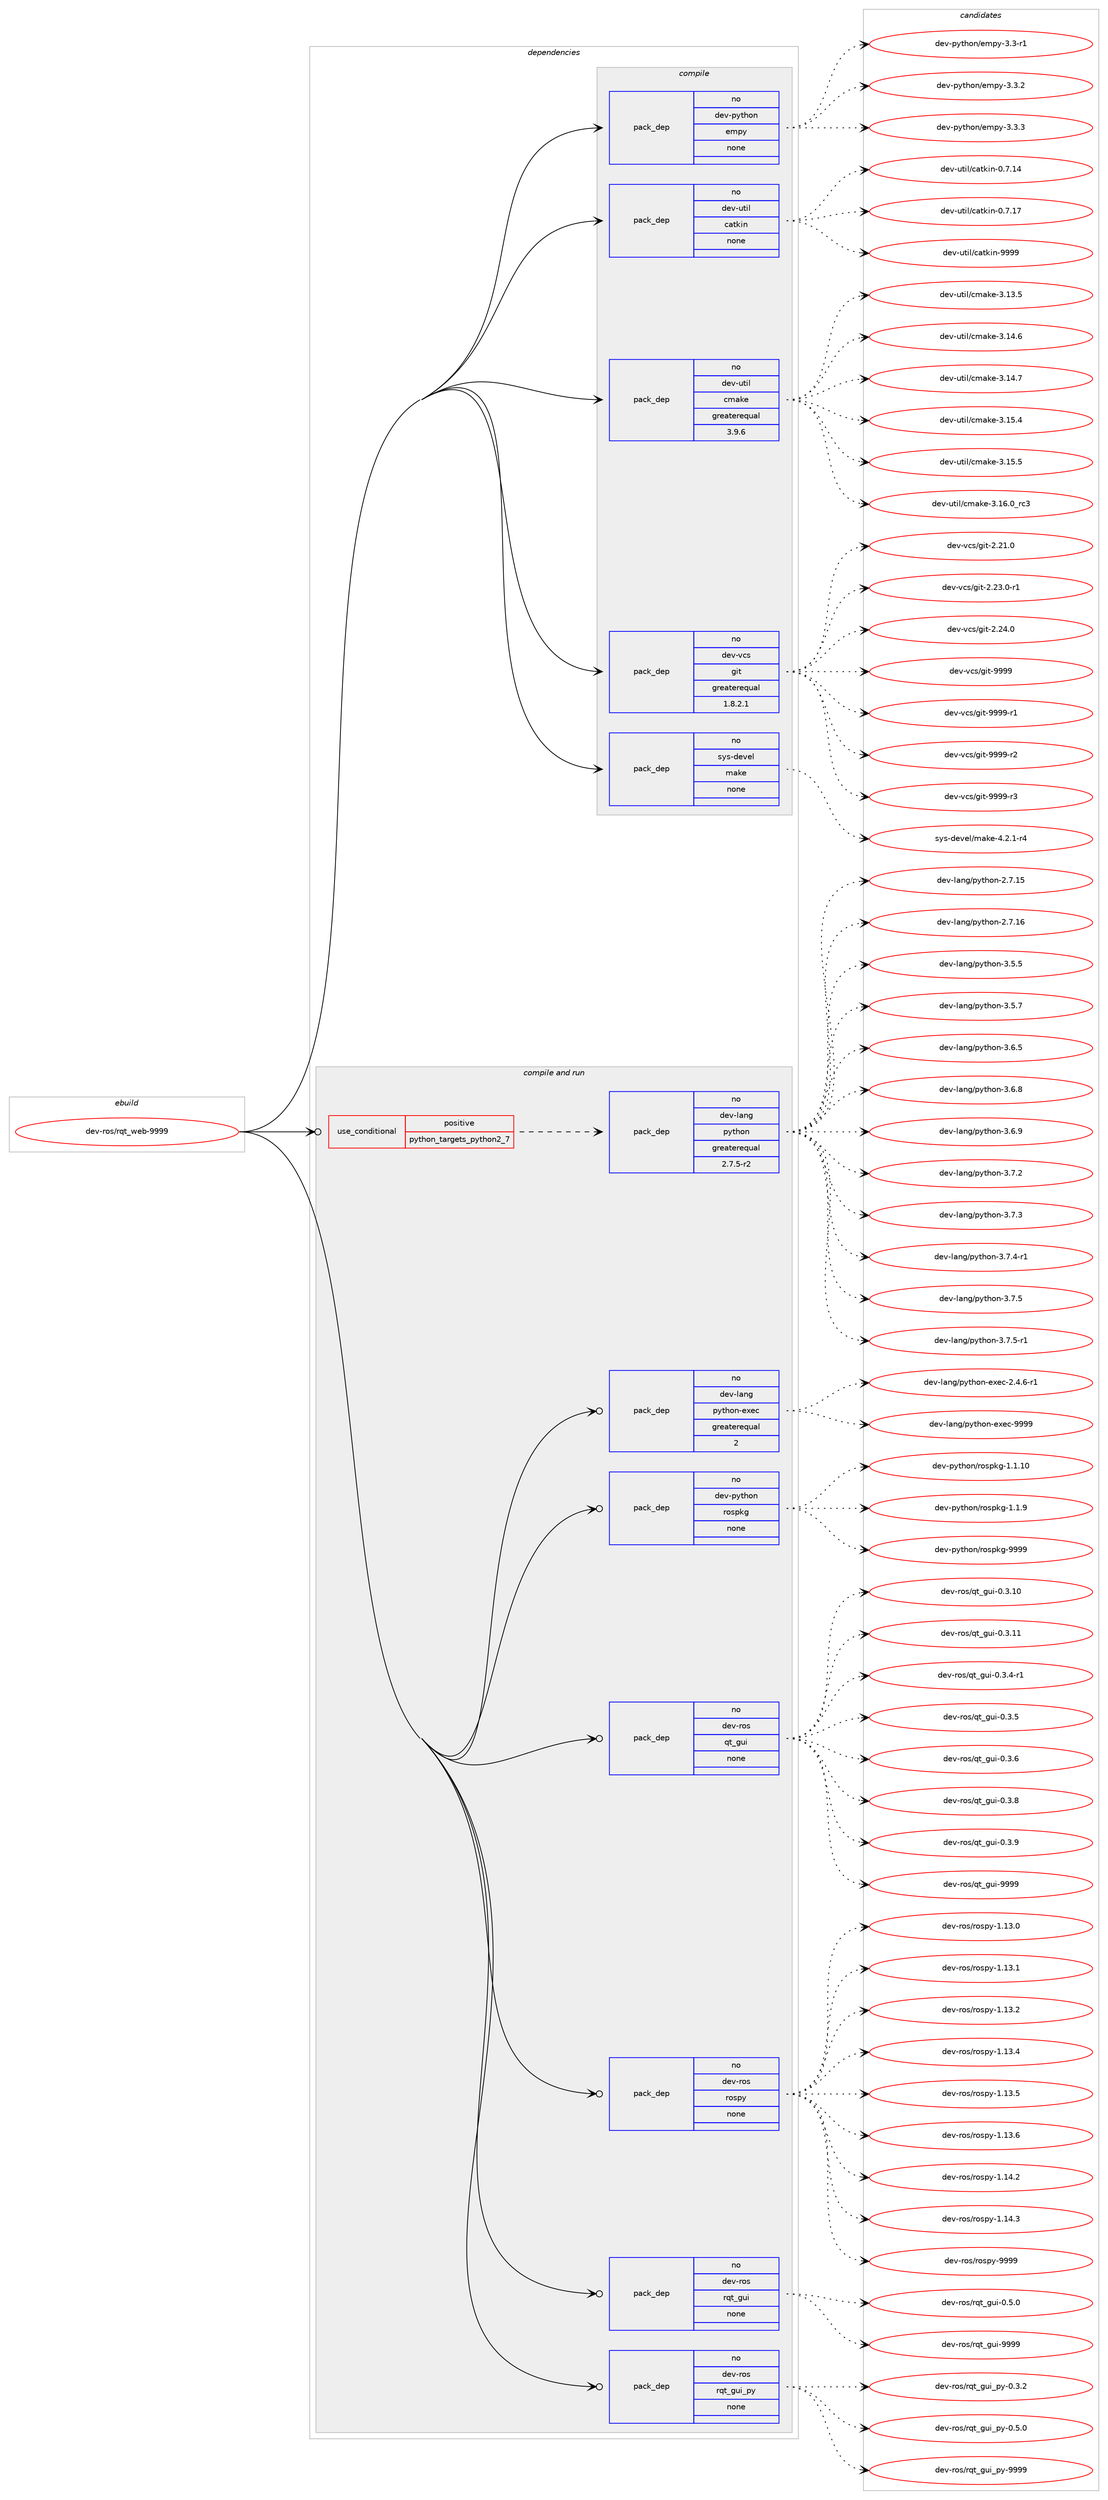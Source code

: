 digraph prolog {

# *************
# Graph options
# *************

newrank=true;
concentrate=true;
compound=true;
graph [rankdir=LR,fontname=Helvetica,fontsize=10,ranksep=1.5];#, ranksep=2.5, nodesep=0.2];
edge  [arrowhead=vee];
node  [fontname=Helvetica,fontsize=10];

# **********
# The ebuild
# **********

subgraph cluster_leftcol {
color=gray;
rank=same;
label=<<i>ebuild</i>>;
id [label="dev-ros/rqt_web-9999", color=red, width=4, href="../dev-ros/rqt_web-9999.svg"];
}

# ****************
# The dependencies
# ****************

subgraph cluster_midcol {
color=gray;
label=<<i>dependencies</i>>;
subgraph cluster_compile {
fillcolor="#eeeeee";
style=filled;
label=<<i>compile</i>>;
subgraph pack499309 {
dependency666566 [label=<<TABLE BORDER="0" CELLBORDER="1" CELLSPACING="0" CELLPADDING="4" WIDTH="220"><TR><TD ROWSPAN="6" CELLPADDING="30">pack_dep</TD></TR><TR><TD WIDTH="110">no</TD></TR><TR><TD>dev-python</TD></TR><TR><TD>empy</TD></TR><TR><TD>none</TD></TR><TR><TD></TD></TR></TABLE>>, shape=none, color=blue];
}
id:e -> dependency666566:w [weight=20,style="solid",arrowhead="vee"];
subgraph pack499310 {
dependency666567 [label=<<TABLE BORDER="0" CELLBORDER="1" CELLSPACING="0" CELLPADDING="4" WIDTH="220"><TR><TD ROWSPAN="6" CELLPADDING="30">pack_dep</TD></TR><TR><TD WIDTH="110">no</TD></TR><TR><TD>dev-util</TD></TR><TR><TD>catkin</TD></TR><TR><TD>none</TD></TR><TR><TD></TD></TR></TABLE>>, shape=none, color=blue];
}
id:e -> dependency666567:w [weight=20,style="solid",arrowhead="vee"];
subgraph pack499311 {
dependency666568 [label=<<TABLE BORDER="0" CELLBORDER="1" CELLSPACING="0" CELLPADDING="4" WIDTH="220"><TR><TD ROWSPAN="6" CELLPADDING="30">pack_dep</TD></TR><TR><TD WIDTH="110">no</TD></TR><TR><TD>dev-util</TD></TR><TR><TD>cmake</TD></TR><TR><TD>greaterequal</TD></TR><TR><TD>3.9.6</TD></TR></TABLE>>, shape=none, color=blue];
}
id:e -> dependency666568:w [weight=20,style="solid",arrowhead="vee"];
subgraph pack499312 {
dependency666569 [label=<<TABLE BORDER="0" CELLBORDER="1" CELLSPACING="0" CELLPADDING="4" WIDTH="220"><TR><TD ROWSPAN="6" CELLPADDING="30">pack_dep</TD></TR><TR><TD WIDTH="110">no</TD></TR><TR><TD>dev-vcs</TD></TR><TR><TD>git</TD></TR><TR><TD>greaterequal</TD></TR><TR><TD>1.8.2.1</TD></TR></TABLE>>, shape=none, color=blue];
}
id:e -> dependency666569:w [weight=20,style="solid",arrowhead="vee"];
subgraph pack499313 {
dependency666570 [label=<<TABLE BORDER="0" CELLBORDER="1" CELLSPACING="0" CELLPADDING="4" WIDTH="220"><TR><TD ROWSPAN="6" CELLPADDING="30">pack_dep</TD></TR><TR><TD WIDTH="110">no</TD></TR><TR><TD>sys-devel</TD></TR><TR><TD>make</TD></TR><TR><TD>none</TD></TR><TR><TD></TD></TR></TABLE>>, shape=none, color=blue];
}
id:e -> dependency666570:w [weight=20,style="solid",arrowhead="vee"];
}
subgraph cluster_compileandrun {
fillcolor="#eeeeee";
style=filled;
label=<<i>compile and run</i>>;
subgraph cond155351 {
dependency666571 [label=<<TABLE BORDER="0" CELLBORDER="1" CELLSPACING="0" CELLPADDING="4"><TR><TD ROWSPAN="3" CELLPADDING="10">use_conditional</TD></TR><TR><TD>positive</TD></TR><TR><TD>python_targets_python2_7</TD></TR></TABLE>>, shape=none, color=red];
subgraph pack499314 {
dependency666572 [label=<<TABLE BORDER="0" CELLBORDER="1" CELLSPACING="0" CELLPADDING="4" WIDTH="220"><TR><TD ROWSPAN="6" CELLPADDING="30">pack_dep</TD></TR><TR><TD WIDTH="110">no</TD></TR><TR><TD>dev-lang</TD></TR><TR><TD>python</TD></TR><TR><TD>greaterequal</TD></TR><TR><TD>2.7.5-r2</TD></TR></TABLE>>, shape=none, color=blue];
}
dependency666571:e -> dependency666572:w [weight=20,style="dashed",arrowhead="vee"];
}
id:e -> dependency666571:w [weight=20,style="solid",arrowhead="odotvee"];
subgraph pack499315 {
dependency666573 [label=<<TABLE BORDER="0" CELLBORDER="1" CELLSPACING="0" CELLPADDING="4" WIDTH="220"><TR><TD ROWSPAN="6" CELLPADDING="30">pack_dep</TD></TR><TR><TD WIDTH="110">no</TD></TR><TR><TD>dev-lang</TD></TR><TR><TD>python-exec</TD></TR><TR><TD>greaterequal</TD></TR><TR><TD>2</TD></TR></TABLE>>, shape=none, color=blue];
}
id:e -> dependency666573:w [weight=20,style="solid",arrowhead="odotvee"];
subgraph pack499316 {
dependency666574 [label=<<TABLE BORDER="0" CELLBORDER="1" CELLSPACING="0" CELLPADDING="4" WIDTH="220"><TR><TD ROWSPAN="6" CELLPADDING="30">pack_dep</TD></TR><TR><TD WIDTH="110">no</TD></TR><TR><TD>dev-python</TD></TR><TR><TD>rospkg</TD></TR><TR><TD>none</TD></TR><TR><TD></TD></TR></TABLE>>, shape=none, color=blue];
}
id:e -> dependency666574:w [weight=20,style="solid",arrowhead="odotvee"];
subgraph pack499317 {
dependency666575 [label=<<TABLE BORDER="0" CELLBORDER="1" CELLSPACING="0" CELLPADDING="4" WIDTH="220"><TR><TD ROWSPAN="6" CELLPADDING="30">pack_dep</TD></TR><TR><TD WIDTH="110">no</TD></TR><TR><TD>dev-ros</TD></TR><TR><TD>qt_gui</TD></TR><TR><TD>none</TD></TR><TR><TD></TD></TR></TABLE>>, shape=none, color=blue];
}
id:e -> dependency666575:w [weight=20,style="solid",arrowhead="odotvee"];
subgraph pack499318 {
dependency666576 [label=<<TABLE BORDER="0" CELLBORDER="1" CELLSPACING="0" CELLPADDING="4" WIDTH="220"><TR><TD ROWSPAN="6" CELLPADDING="30">pack_dep</TD></TR><TR><TD WIDTH="110">no</TD></TR><TR><TD>dev-ros</TD></TR><TR><TD>rospy</TD></TR><TR><TD>none</TD></TR><TR><TD></TD></TR></TABLE>>, shape=none, color=blue];
}
id:e -> dependency666576:w [weight=20,style="solid",arrowhead="odotvee"];
subgraph pack499319 {
dependency666577 [label=<<TABLE BORDER="0" CELLBORDER="1" CELLSPACING="0" CELLPADDING="4" WIDTH="220"><TR><TD ROWSPAN="6" CELLPADDING="30">pack_dep</TD></TR><TR><TD WIDTH="110">no</TD></TR><TR><TD>dev-ros</TD></TR><TR><TD>rqt_gui</TD></TR><TR><TD>none</TD></TR><TR><TD></TD></TR></TABLE>>, shape=none, color=blue];
}
id:e -> dependency666577:w [weight=20,style="solid",arrowhead="odotvee"];
subgraph pack499320 {
dependency666578 [label=<<TABLE BORDER="0" CELLBORDER="1" CELLSPACING="0" CELLPADDING="4" WIDTH="220"><TR><TD ROWSPAN="6" CELLPADDING="30">pack_dep</TD></TR><TR><TD WIDTH="110">no</TD></TR><TR><TD>dev-ros</TD></TR><TR><TD>rqt_gui_py</TD></TR><TR><TD>none</TD></TR><TR><TD></TD></TR></TABLE>>, shape=none, color=blue];
}
id:e -> dependency666578:w [weight=20,style="solid",arrowhead="odotvee"];
}
subgraph cluster_run {
fillcolor="#eeeeee";
style=filled;
label=<<i>run</i>>;
}
}

# **************
# The candidates
# **************

subgraph cluster_choices {
rank=same;
color=gray;
label=<<i>candidates</i>>;

subgraph choice499309 {
color=black;
nodesep=1;
choice1001011184511212111610411111047101109112121455146514511449 [label="dev-python/empy-3.3-r1", color=red, width=4,href="../dev-python/empy-3.3-r1.svg"];
choice1001011184511212111610411111047101109112121455146514650 [label="dev-python/empy-3.3.2", color=red, width=4,href="../dev-python/empy-3.3.2.svg"];
choice1001011184511212111610411111047101109112121455146514651 [label="dev-python/empy-3.3.3", color=red, width=4,href="../dev-python/empy-3.3.3.svg"];
dependency666566:e -> choice1001011184511212111610411111047101109112121455146514511449:w [style=dotted,weight="100"];
dependency666566:e -> choice1001011184511212111610411111047101109112121455146514650:w [style=dotted,weight="100"];
dependency666566:e -> choice1001011184511212111610411111047101109112121455146514651:w [style=dotted,weight="100"];
}
subgraph choice499310 {
color=black;
nodesep=1;
choice1001011184511711610510847999711610710511045484655464952 [label="dev-util/catkin-0.7.14", color=red, width=4,href="../dev-util/catkin-0.7.14.svg"];
choice1001011184511711610510847999711610710511045484655464955 [label="dev-util/catkin-0.7.17", color=red, width=4,href="../dev-util/catkin-0.7.17.svg"];
choice100101118451171161051084799971161071051104557575757 [label="dev-util/catkin-9999", color=red, width=4,href="../dev-util/catkin-9999.svg"];
dependency666567:e -> choice1001011184511711610510847999711610710511045484655464952:w [style=dotted,weight="100"];
dependency666567:e -> choice1001011184511711610510847999711610710511045484655464955:w [style=dotted,weight="100"];
dependency666567:e -> choice100101118451171161051084799971161071051104557575757:w [style=dotted,weight="100"];
}
subgraph choice499311 {
color=black;
nodesep=1;
choice1001011184511711610510847991099710710145514649514653 [label="dev-util/cmake-3.13.5", color=red, width=4,href="../dev-util/cmake-3.13.5.svg"];
choice1001011184511711610510847991099710710145514649524654 [label="dev-util/cmake-3.14.6", color=red, width=4,href="../dev-util/cmake-3.14.6.svg"];
choice1001011184511711610510847991099710710145514649524655 [label="dev-util/cmake-3.14.7", color=red, width=4,href="../dev-util/cmake-3.14.7.svg"];
choice1001011184511711610510847991099710710145514649534652 [label="dev-util/cmake-3.15.4", color=red, width=4,href="../dev-util/cmake-3.15.4.svg"];
choice1001011184511711610510847991099710710145514649534653 [label="dev-util/cmake-3.15.5", color=red, width=4,href="../dev-util/cmake-3.15.5.svg"];
choice1001011184511711610510847991099710710145514649544648951149951 [label="dev-util/cmake-3.16.0_rc3", color=red, width=4,href="../dev-util/cmake-3.16.0_rc3.svg"];
dependency666568:e -> choice1001011184511711610510847991099710710145514649514653:w [style=dotted,weight="100"];
dependency666568:e -> choice1001011184511711610510847991099710710145514649524654:w [style=dotted,weight="100"];
dependency666568:e -> choice1001011184511711610510847991099710710145514649524655:w [style=dotted,weight="100"];
dependency666568:e -> choice1001011184511711610510847991099710710145514649534652:w [style=dotted,weight="100"];
dependency666568:e -> choice1001011184511711610510847991099710710145514649534653:w [style=dotted,weight="100"];
dependency666568:e -> choice1001011184511711610510847991099710710145514649544648951149951:w [style=dotted,weight="100"];
}
subgraph choice499312 {
color=black;
nodesep=1;
choice10010111845118991154710310511645504650494648 [label="dev-vcs/git-2.21.0", color=red, width=4,href="../dev-vcs/git-2.21.0.svg"];
choice100101118451189911547103105116455046505146484511449 [label="dev-vcs/git-2.23.0-r1", color=red, width=4,href="../dev-vcs/git-2.23.0-r1.svg"];
choice10010111845118991154710310511645504650524648 [label="dev-vcs/git-2.24.0", color=red, width=4,href="../dev-vcs/git-2.24.0.svg"];
choice1001011184511899115471031051164557575757 [label="dev-vcs/git-9999", color=red, width=4,href="../dev-vcs/git-9999.svg"];
choice10010111845118991154710310511645575757574511449 [label="dev-vcs/git-9999-r1", color=red, width=4,href="../dev-vcs/git-9999-r1.svg"];
choice10010111845118991154710310511645575757574511450 [label="dev-vcs/git-9999-r2", color=red, width=4,href="../dev-vcs/git-9999-r2.svg"];
choice10010111845118991154710310511645575757574511451 [label="dev-vcs/git-9999-r3", color=red, width=4,href="../dev-vcs/git-9999-r3.svg"];
dependency666569:e -> choice10010111845118991154710310511645504650494648:w [style=dotted,weight="100"];
dependency666569:e -> choice100101118451189911547103105116455046505146484511449:w [style=dotted,weight="100"];
dependency666569:e -> choice10010111845118991154710310511645504650524648:w [style=dotted,weight="100"];
dependency666569:e -> choice1001011184511899115471031051164557575757:w [style=dotted,weight="100"];
dependency666569:e -> choice10010111845118991154710310511645575757574511449:w [style=dotted,weight="100"];
dependency666569:e -> choice10010111845118991154710310511645575757574511450:w [style=dotted,weight="100"];
dependency666569:e -> choice10010111845118991154710310511645575757574511451:w [style=dotted,weight="100"];
}
subgraph choice499313 {
color=black;
nodesep=1;
choice1151211154510010111810110847109971071014552465046494511452 [label="sys-devel/make-4.2.1-r4", color=red, width=4,href="../sys-devel/make-4.2.1-r4.svg"];
dependency666570:e -> choice1151211154510010111810110847109971071014552465046494511452:w [style=dotted,weight="100"];
}
subgraph choice499314 {
color=black;
nodesep=1;
choice10010111845108971101034711212111610411111045504655464953 [label="dev-lang/python-2.7.15", color=red, width=4,href="../dev-lang/python-2.7.15.svg"];
choice10010111845108971101034711212111610411111045504655464954 [label="dev-lang/python-2.7.16", color=red, width=4,href="../dev-lang/python-2.7.16.svg"];
choice100101118451089711010347112121116104111110455146534653 [label="dev-lang/python-3.5.5", color=red, width=4,href="../dev-lang/python-3.5.5.svg"];
choice100101118451089711010347112121116104111110455146534655 [label="dev-lang/python-3.5.7", color=red, width=4,href="../dev-lang/python-3.5.7.svg"];
choice100101118451089711010347112121116104111110455146544653 [label="dev-lang/python-3.6.5", color=red, width=4,href="../dev-lang/python-3.6.5.svg"];
choice100101118451089711010347112121116104111110455146544656 [label="dev-lang/python-3.6.8", color=red, width=4,href="../dev-lang/python-3.6.8.svg"];
choice100101118451089711010347112121116104111110455146544657 [label="dev-lang/python-3.6.9", color=red, width=4,href="../dev-lang/python-3.6.9.svg"];
choice100101118451089711010347112121116104111110455146554650 [label="dev-lang/python-3.7.2", color=red, width=4,href="../dev-lang/python-3.7.2.svg"];
choice100101118451089711010347112121116104111110455146554651 [label="dev-lang/python-3.7.3", color=red, width=4,href="../dev-lang/python-3.7.3.svg"];
choice1001011184510897110103471121211161041111104551465546524511449 [label="dev-lang/python-3.7.4-r1", color=red, width=4,href="../dev-lang/python-3.7.4-r1.svg"];
choice100101118451089711010347112121116104111110455146554653 [label="dev-lang/python-3.7.5", color=red, width=4,href="../dev-lang/python-3.7.5.svg"];
choice1001011184510897110103471121211161041111104551465546534511449 [label="dev-lang/python-3.7.5-r1", color=red, width=4,href="../dev-lang/python-3.7.5-r1.svg"];
dependency666572:e -> choice10010111845108971101034711212111610411111045504655464953:w [style=dotted,weight="100"];
dependency666572:e -> choice10010111845108971101034711212111610411111045504655464954:w [style=dotted,weight="100"];
dependency666572:e -> choice100101118451089711010347112121116104111110455146534653:w [style=dotted,weight="100"];
dependency666572:e -> choice100101118451089711010347112121116104111110455146534655:w [style=dotted,weight="100"];
dependency666572:e -> choice100101118451089711010347112121116104111110455146544653:w [style=dotted,weight="100"];
dependency666572:e -> choice100101118451089711010347112121116104111110455146544656:w [style=dotted,weight="100"];
dependency666572:e -> choice100101118451089711010347112121116104111110455146544657:w [style=dotted,weight="100"];
dependency666572:e -> choice100101118451089711010347112121116104111110455146554650:w [style=dotted,weight="100"];
dependency666572:e -> choice100101118451089711010347112121116104111110455146554651:w [style=dotted,weight="100"];
dependency666572:e -> choice1001011184510897110103471121211161041111104551465546524511449:w [style=dotted,weight="100"];
dependency666572:e -> choice100101118451089711010347112121116104111110455146554653:w [style=dotted,weight="100"];
dependency666572:e -> choice1001011184510897110103471121211161041111104551465546534511449:w [style=dotted,weight="100"];
}
subgraph choice499315 {
color=black;
nodesep=1;
choice10010111845108971101034711212111610411111045101120101994550465246544511449 [label="dev-lang/python-exec-2.4.6-r1", color=red, width=4,href="../dev-lang/python-exec-2.4.6-r1.svg"];
choice10010111845108971101034711212111610411111045101120101994557575757 [label="dev-lang/python-exec-9999", color=red, width=4,href="../dev-lang/python-exec-9999.svg"];
dependency666573:e -> choice10010111845108971101034711212111610411111045101120101994550465246544511449:w [style=dotted,weight="100"];
dependency666573:e -> choice10010111845108971101034711212111610411111045101120101994557575757:w [style=dotted,weight="100"];
}
subgraph choice499316 {
color=black;
nodesep=1;
choice100101118451121211161041111104711411111511210710345494649464948 [label="dev-python/rospkg-1.1.10", color=red, width=4,href="../dev-python/rospkg-1.1.10.svg"];
choice1001011184511212111610411111047114111115112107103454946494657 [label="dev-python/rospkg-1.1.9", color=red, width=4,href="../dev-python/rospkg-1.1.9.svg"];
choice10010111845112121116104111110471141111151121071034557575757 [label="dev-python/rospkg-9999", color=red, width=4,href="../dev-python/rospkg-9999.svg"];
dependency666574:e -> choice100101118451121211161041111104711411111511210710345494649464948:w [style=dotted,weight="100"];
dependency666574:e -> choice1001011184511212111610411111047114111115112107103454946494657:w [style=dotted,weight="100"];
dependency666574:e -> choice10010111845112121116104111110471141111151121071034557575757:w [style=dotted,weight="100"];
}
subgraph choice499317 {
color=black;
nodesep=1;
choice10010111845114111115471131169510311710545484651464948 [label="dev-ros/qt_gui-0.3.10", color=red, width=4,href="../dev-ros/qt_gui-0.3.10.svg"];
choice10010111845114111115471131169510311710545484651464949 [label="dev-ros/qt_gui-0.3.11", color=red, width=4,href="../dev-ros/qt_gui-0.3.11.svg"];
choice1001011184511411111547113116951031171054548465146524511449 [label="dev-ros/qt_gui-0.3.4-r1", color=red, width=4,href="../dev-ros/qt_gui-0.3.4-r1.svg"];
choice100101118451141111154711311695103117105454846514653 [label="dev-ros/qt_gui-0.3.5", color=red, width=4,href="../dev-ros/qt_gui-0.3.5.svg"];
choice100101118451141111154711311695103117105454846514654 [label="dev-ros/qt_gui-0.3.6", color=red, width=4,href="../dev-ros/qt_gui-0.3.6.svg"];
choice100101118451141111154711311695103117105454846514656 [label="dev-ros/qt_gui-0.3.8", color=red, width=4,href="../dev-ros/qt_gui-0.3.8.svg"];
choice100101118451141111154711311695103117105454846514657 [label="dev-ros/qt_gui-0.3.9", color=red, width=4,href="../dev-ros/qt_gui-0.3.9.svg"];
choice1001011184511411111547113116951031171054557575757 [label="dev-ros/qt_gui-9999", color=red, width=4,href="../dev-ros/qt_gui-9999.svg"];
dependency666575:e -> choice10010111845114111115471131169510311710545484651464948:w [style=dotted,weight="100"];
dependency666575:e -> choice10010111845114111115471131169510311710545484651464949:w [style=dotted,weight="100"];
dependency666575:e -> choice1001011184511411111547113116951031171054548465146524511449:w [style=dotted,weight="100"];
dependency666575:e -> choice100101118451141111154711311695103117105454846514653:w [style=dotted,weight="100"];
dependency666575:e -> choice100101118451141111154711311695103117105454846514654:w [style=dotted,weight="100"];
dependency666575:e -> choice100101118451141111154711311695103117105454846514656:w [style=dotted,weight="100"];
dependency666575:e -> choice100101118451141111154711311695103117105454846514657:w [style=dotted,weight="100"];
dependency666575:e -> choice1001011184511411111547113116951031171054557575757:w [style=dotted,weight="100"];
}
subgraph choice499318 {
color=black;
nodesep=1;
choice100101118451141111154711411111511212145494649514648 [label="dev-ros/rospy-1.13.0", color=red, width=4,href="../dev-ros/rospy-1.13.0.svg"];
choice100101118451141111154711411111511212145494649514649 [label="dev-ros/rospy-1.13.1", color=red, width=4,href="../dev-ros/rospy-1.13.1.svg"];
choice100101118451141111154711411111511212145494649514650 [label="dev-ros/rospy-1.13.2", color=red, width=4,href="../dev-ros/rospy-1.13.2.svg"];
choice100101118451141111154711411111511212145494649514652 [label="dev-ros/rospy-1.13.4", color=red, width=4,href="../dev-ros/rospy-1.13.4.svg"];
choice100101118451141111154711411111511212145494649514653 [label="dev-ros/rospy-1.13.5", color=red, width=4,href="../dev-ros/rospy-1.13.5.svg"];
choice100101118451141111154711411111511212145494649514654 [label="dev-ros/rospy-1.13.6", color=red, width=4,href="../dev-ros/rospy-1.13.6.svg"];
choice100101118451141111154711411111511212145494649524650 [label="dev-ros/rospy-1.14.2", color=red, width=4,href="../dev-ros/rospy-1.14.2.svg"];
choice100101118451141111154711411111511212145494649524651 [label="dev-ros/rospy-1.14.3", color=red, width=4,href="../dev-ros/rospy-1.14.3.svg"];
choice10010111845114111115471141111151121214557575757 [label="dev-ros/rospy-9999", color=red, width=4,href="../dev-ros/rospy-9999.svg"];
dependency666576:e -> choice100101118451141111154711411111511212145494649514648:w [style=dotted,weight="100"];
dependency666576:e -> choice100101118451141111154711411111511212145494649514649:w [style=dotted,weight="100"];
dependency666576:e -> choice100101118451141111154711411111511212145494649514650:w [style=dotted,weight="100"];
dependency666576:e -> choice100101118451141111154711411111511212145494649514652:w [style=dotted,weight="100"];
dependency666576:e -> choice100101118451141111154711411111511212145494649514653:w [style=dotted,weight="100"];
dependency666576:e -> choice100101118451141111154711411111511212145494649514654:w [style=dotted,weight="100"];
dependency666576:e -> choice100101118451141111154711411111511212145494649524650:w [style=dotted,weight="100"];
dependency666576:e -> choice100101118451141111154711411111511212145494649524651:w [style=dotted,weight="100"];
dependency666576:e -> choice10010111845114111115471141111151121214557575757:w [style=dotted,weight="100"];
}
subgraph choice499319 {
color=black;
nodesep=1;
choice100101118451141111154711411311695103117105454846534648 [label="dev-ros/rqt_gui-0.5.0", color=red, width=4,href="../dev-ros/rqt_gui-0.5.0.svg"];
choice1001011184511411111547114113116951031171054557575757 [label="dev-ros/rqt_gui-9999", color=red, width=4,href="../dev-ros/rqt_gui-9999.svg"];
dependency666577:e -> choice100101118451141111154711411311695103117105454846534648:w [style=dotted,weight="100"];
dependency666577:e -> choice1001011184511411111547114113116951031171054557575757:w [style=dotted,weight="100"];
}
subgraph choice499320 {
color=black;
nodesep=1;
choice10010111845114111115471141131169510311710595112121454846514650 [label="dev-ros/rqt_gui_py-0.3.2", color=red, width=4,href="../dev-ros/rqt_gui_py-0.3.2.svg"];
choice10010111845114111115471141131169510311710595112121454846534648 [label="dev-ros/rqt_gui_py-0.5.0", color=red, width=4,href="../dev-ros/rqt_gui_py-0.5.0.svg"];
choice100101118451141111154711411311695103117105951121214557575757 [label="dev-ros/rqt_gui_py-9999", color=red, width=4,href="../dev-ros/rqt_gui_py-9999.svg"];
dependency666578:e -> choice10010111845114111115471141131169510311710595112121454846514650:w [style=dotted,weight="100"];
dependency666578:e -> choice10010111845114111115471141131169510311710595112121454846534648:w [style=dotted,weight="100"];
dependency666578:e -> choice100101118451141111154711411311695103117105951121214557575757:w [style=dotted,weight="100"];
}
}

}
